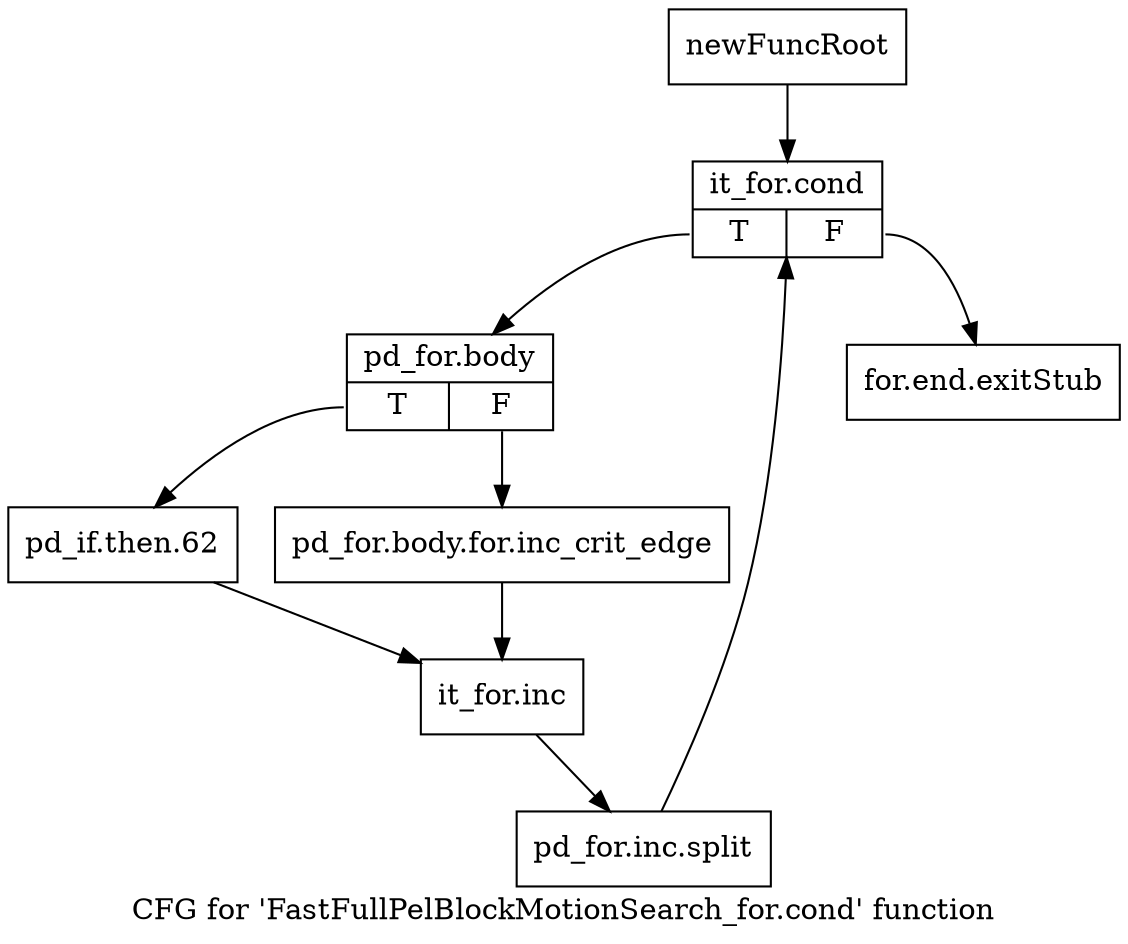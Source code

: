 digraph "CFG for 'FastFullPelBlockMotionSearch_for.cond' function" {
	label="CFG for 'FastFullPelBlockMotionSearch_for.cond' function";

	Node0x28b2570 [shape=record,label="{newFuncRoot}"];
	Node0x28b2570 -> Node0x28b2610;
	Node0x28b25c0 [shape=record,label="{for.end.exitStub}"];
	Node0x28b2610 [shape=record,label="{it_for.cond|{<s0>T|<s1>F}}"];
	Node0x28b2610:s0 -> Node0x28b2660;
	Node0x28b2610:s1 -> Node0x28b25c0;
	Node0x28b2660 [shape=record,label="{pd_for.body|{<s0>T|<s1>F}}"];
	Node0x28b2660:s0 -> Node0x28b2700;
	Node0x28b2660:s1 -> Node0x28b26b0;
	Node0x28b26b0 [shape=record,label="{pd_for.body.for.inc_crit_edge}"];
	Node0x28b26b0 -> Node0x28b2750;
	Node0x28b2700 [shape=record,label="{pd_if.then.62}"];
	Node0x28b2700 -> Node0x28b2750;
	Node0x28b2750 [shape=record,label="{it_for.inc}"];
	Node0x28b2750 -> Node0x3571080;
	Node0x3571080 [shape=record,label="{pd_for.inc.split}"];
	Node0x3571080 -> Node0x28b2610;
}
